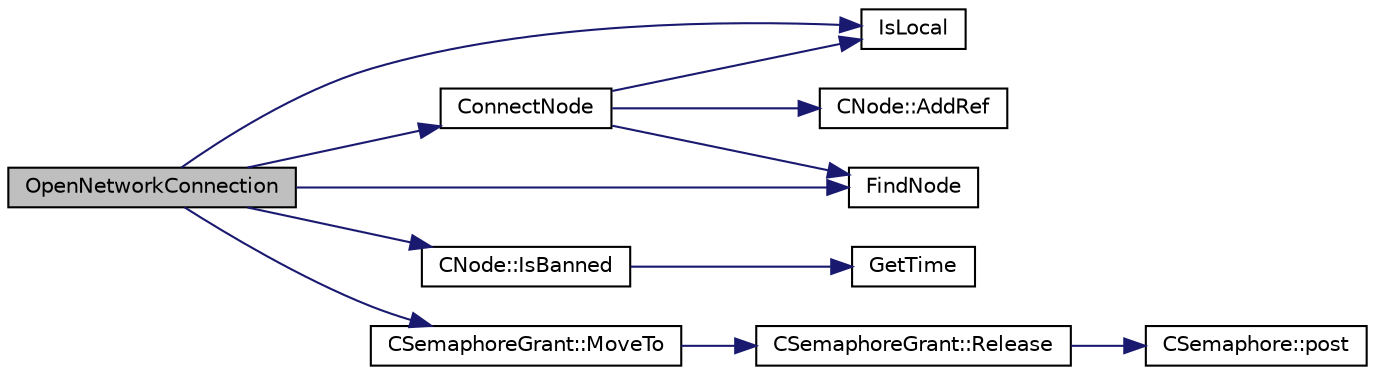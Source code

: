 digraph "OpenNetworkConnection"
{
  edge [fontname="Helvetica",fontsize="10",labelfontname="Helvetica",labelfontsize="10"];
  node [fontname="Helvetica",fontsize="10",shape=record];
  rankdir="LR";
  Node205 [label="OpenNetworkConnection",height=0.2,width=0.4,color="black", fillcolor="grey75", style="filled", fontcolor="black"];
  Node205 -> Node206 [color="midnightblue",fontsize="10",style="solid",fontname="Helvetica"];
  Node206 [label="IsLocal",height=0.2,width=0.4,color="black", fillcolor="white", style="filled",URL="$net_8cpp.html#a16fa1bd4d34c4c29c90903fc3cdf7517",tooltip="check whether a given address is potentially local "];
  Node205 -> Node207 [color="midnightblue",fontsize="10",style="solid",fontname="Helvetica"];
  Node207 [label="FindNode",height=0.2,width=0.4,color="black", fillcolor="white", style="filled",URL="$net_8cpp.html#a66a7371d8e724cac0b4495169cdf2859"];
  Node205 -> Node208 [color="midnightblue",fontsize="10",style="solid",fontname="Helvetica"];
  Node208 [label="CNode::IsBanned",height=0.2,width=0.4,color="black", fillcolor="white", style="filled",URL="$class_c_node.html#aefa8b81afa53b4c6635dc4c6c024211a"];
  Node208 -> Node209 [color="midnightblue",fontsize="10",style="solid",fontname="Helvetica"];
  Node209 [label="GetTime",height=0.2,width=0.4,color="black", fillcolor="white", style="filled",URL="$utiltime_8cpp.html#a46fac5fba8ba905b5f9acb364f5d8c6f",tooltip="For unit testing. "];
  Node205 -> Node210 [color="midnightblue",fontsize="10",style="solid",fontname="Helvetica"];
  Node210 [label="ConnectNode",height=0.2,width=0.4,color="black", fillcolor="white", style="filled",URL="$net_8cpp.html#a432a7a8d2ab920334fb196fc7ac7e751"];
  Node210 -> Node206 [color="midnightblue",fontsize="10",style="solid",fontname="Helvetica"];
  Node210 -> Node207 [color="midnightblue",fontsize="10",style="solid",fontname="Helvetica"];
  Node210 -> Node211 [color="midnightblue",fontsize="10",style="solid",fontname="Helvetica"];
  Node211 [label="CNode::AddRef",height=0.2,width=0.4,color="black", fillcolor="white", style="filled",URL="$class_c_node.html#afb65ed679f7bda59aab89e0f5afae292"];
  Node205 -> Node212 [color="midnightblue",fontsize="10",style="solid",fontname="Helvetica"];
  Node212 [label="CSemaphoreGrant::MoveTo",height=0.2,width=0.4,color="black", fillcolor="white", style="filled",URL="$class_c_semaphore_grant.html#ab3e6f84f304703abc52517b0c8de26cf"];
  Node212 -> Node213 [color="midnightblue",fontsize="10",style="solid",fontname="Helvetica"];
  Node213 [label="CSemaphoreGrant::Release",height=0.2,width=0.4,color="black", fillcolor="white", style="filled",URL="$class_c_semaphore_grant.html#a8d985eeace74e037baeb39bd2d586576"];
  Node213 -> Node214 [color="midnightblue",fontsize="10",style="solid",fontname="Helvetica"];
  Node214 [label="CSemaphore::post",height=0.2,width=0.4,color="black", fillcolor="white", style="filled",URL="$class_c_semaphore.html#af6a956f6c191e824485fd3af6db39318"];
}
